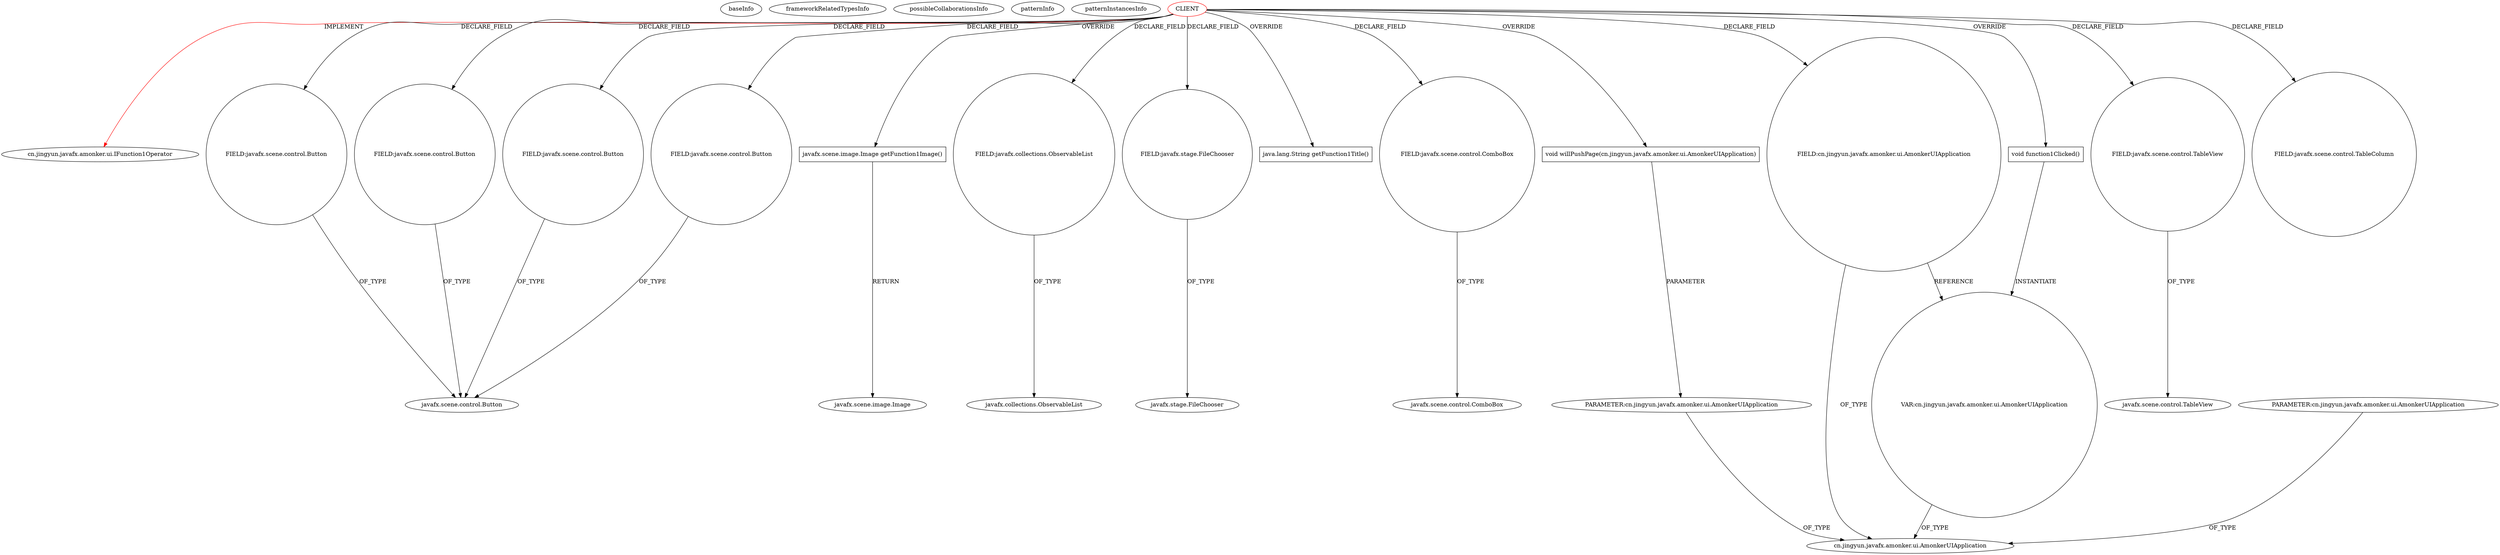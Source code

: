 digraph {
baseInfo[graphId=3817,category="pattern",isAnonymous=false,possibleRelation=false]
frameworkRelatedTypesInfo[0="cn.jingyun.javafx.amonker.ui.IFunction1Operator"]
possibleCollaborationsInfo[]
patternInfo[frequency=2.0,patternRootClient=0]
patternInstancesInfo[0="amonker-Trans~/amonker-Trans/Trans-master/src/cn/jingyun/trans/Project.java~Project~1849",1="amonker-Trans~/amonker-Trans/Trans-master/src/cn/jingyun/trans/MainPane.java~MainPane~1847"]
4[label="cn.jingyun.javafx.amonker.ui.IFunction1Operator",vertexType="FRAMEWORK_INTERFACE_TYPE",isFrameworkType=false]
0[label="CLIENT",vertexType="ROOT_CLIENT_CLASS_DECLARATION",isFrameworkType=false,color=red]
22[label="FIELD:javafx.scene.control.Button",vertexType="FIELD_DECLARATION",isFrameworkType=false,shape=circle]
14[label="FIELD:javafx.scene.control.Button",vertexType="FIELD_DECLARATION",isFrameworkType=false,shape=circle]
16[label="FIELD:javafx.scene.control.Button",vertexType="FIELD_DECLARATION",isFrameworkType=false,shape=circle]
12[label="FIELD:javafx.scene.control.Button",vertexType="FIELD_DECLARATION",isFrameworkType=false,shape=circle]
83[label="javafx.scene.image.Image getFunction1Image()",vertexType="OVERRIDING_METHOD_DECLARATION",isFrameworkType=false,shape=box]
84[label="javafx.scene.image.Image",vertexType="FRAMEWORK_CLASS_TYPE",isFrameworkType=false]
32[label="FIELD:javafx.collections.ObservableList",vertexType="FIELD_DECLARATION",isFrameworkType=false,shape=circle]
33[label="javafx.collections.ObservableList",vertexType="FRAMEWORK_INTERFACE_TYPE",isFrameworkType=false]
26[label="FIELD:javafx.stage.FileChooser",vertexType="FIELD_DECLARATION",isFrameworkType=false,shape=circle]
82[label="java.lang.String getFunction1Title()",vertexType="OVERRIDING_METHOD_DECLARATION",isFrameworkType=false,shape=box]
9[label="javafx.scene.control.Button",vertexType="FRAMEWORK_CLASS_TYPE",isFrameworkType=false]
27[label="javafx.stage.FileChooser",vertexType="FRAMEWORK_CLASS_TYPE",isFrameworkType=false]
24[label="FIELD:javafx.scene.control.ComboBox",vertexType="FIELD_DECLARATION",isFrameworkType=false,shape=circle]
25[label="javafx.scene.control.ComboBox",vertexType="FRAMEWORK_CLASS_TYPE",isFrameworkType=false]
56[label="void willPushPage(cn.jingyun.javafx.amonker.ui.AmonkerUIApplication)",vertexType="OVERRIDING_METHOD_DECLARATION",isFrameworkType=false,shape=box]
57[label="PARAMETER:cn.jingyun.javafx.amonker.ui.AmonkerUIApplication",vertexType="PARAMETER_DECLARATION",isFrameworkType=false]
7[label="cn.jingyun.javafx.amonker.ui.AmonkerUIApplication",vertexType="FRAMEWORK_CLASS_TYPE",isFrameworkType=false]
92[label="PARAMETER:cn.jingyun.javafx.amonker.ui.AmonkerUIApplication",vertexType="PARAMETER_DECLARATION",isFrameworkType=false]
76[label="VAR:cn.jingyun.javafx.amonker.ui.AmonkerUIApplication",vertexType="VARIABLE_EXPRESION",isFrameworkType=false,shape=circle]
6[label="FIELD:cn.jingyun.javafx.amonker.ui.AmonkerUIApplication",vertexType="FIELD_DECLARATION",isFrameworkType=false,shape=circle]
44[label="FIELD:javafx.scene.control.TableView",vertexType="FIELD_DECLARATION",isFrameworkType=false,shape=circle]
45[label="javafx.scene.control.TableView",vertexType="FRAMEWORK_CLASS_TYPE",isFrameworkType=false]
75[label="void function1Clicked()",vertexType="OVERRIDING_METHOD_DECLARATION",isFrameworkType=false,shape=box]
52[label="FIELD:javafx.scene.control.TableColumn",vertexType="FIELD_DECLARATION",isFrameworkType=false,shape=circle]
0->24[label="DECLARE_FIELD"]
0->83[label="OVERRIDE"]
56->57[label="PARAMETER"]
6->7[label="OF_TYPE"]
0->52[label="DECLARE_FIELD"]
76->7[label="OF_TYPE"]
0->12[label="DECLARE_FIELD"]
14->9[label="OF_TYPE"]
92->7[label="OF_TYPE"]
24->25[label="OF_TYPE"]
0->26[label="DECLARE_FIELD"]
0->4[label="IMPLEMENT",color=red]
83->84[label="RETURN"]
75->76[label="INSTANTIATE"]
44->45[label="OF_TYPE"]
32->33[label="OF_TYPE"]
0->75[label="OVERRIDE"]
0->22[label="DECLARE_FIELD"]
12->9[label="OF_TYPE"]
0->14[label="DECLARE_FIELD"]
22->9[label="OF_TYPE"]
26->27[label="OF_TYPE"]
0->82[label="OVERRIDE"]
16->9[label="OF_TYPE"]
0->6[label="DECLARE_FIELD"]
0->16[label="DECLARE_FIELD"]
0->56[label="OVERRIDE"]
0->44[label="DECLARE_FIELD"]
0->32[label="DECLARE_FIELD"]
6->76[label="REFERENCE"]
57->7[label="OF_TYPE"]
}
